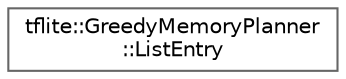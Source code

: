 digraph "Graphical Class Hierarchy"
{
 // LATEX_PDF_SIZE
  bgcolor="transparent";
  edge [fontname=Helvetica,fontsize=10,labelfontname=Helvetica,labelfontsize=10];
  node [fontname=Helvetica,fontsize=10,shape=box,height=0.2,width=0.4];
  rankdir="LR";
  Node0 [id="Node000000",label="tflite::GreedyMemoryPlanner\l::ListEntry",height=0.2,width=0.4,color="grey40", fillcolor="white", style="filled",URL="$structtflite_1_1_greedy_memory_planner_1_1_list_entry.html",tooltip=" "];
}
